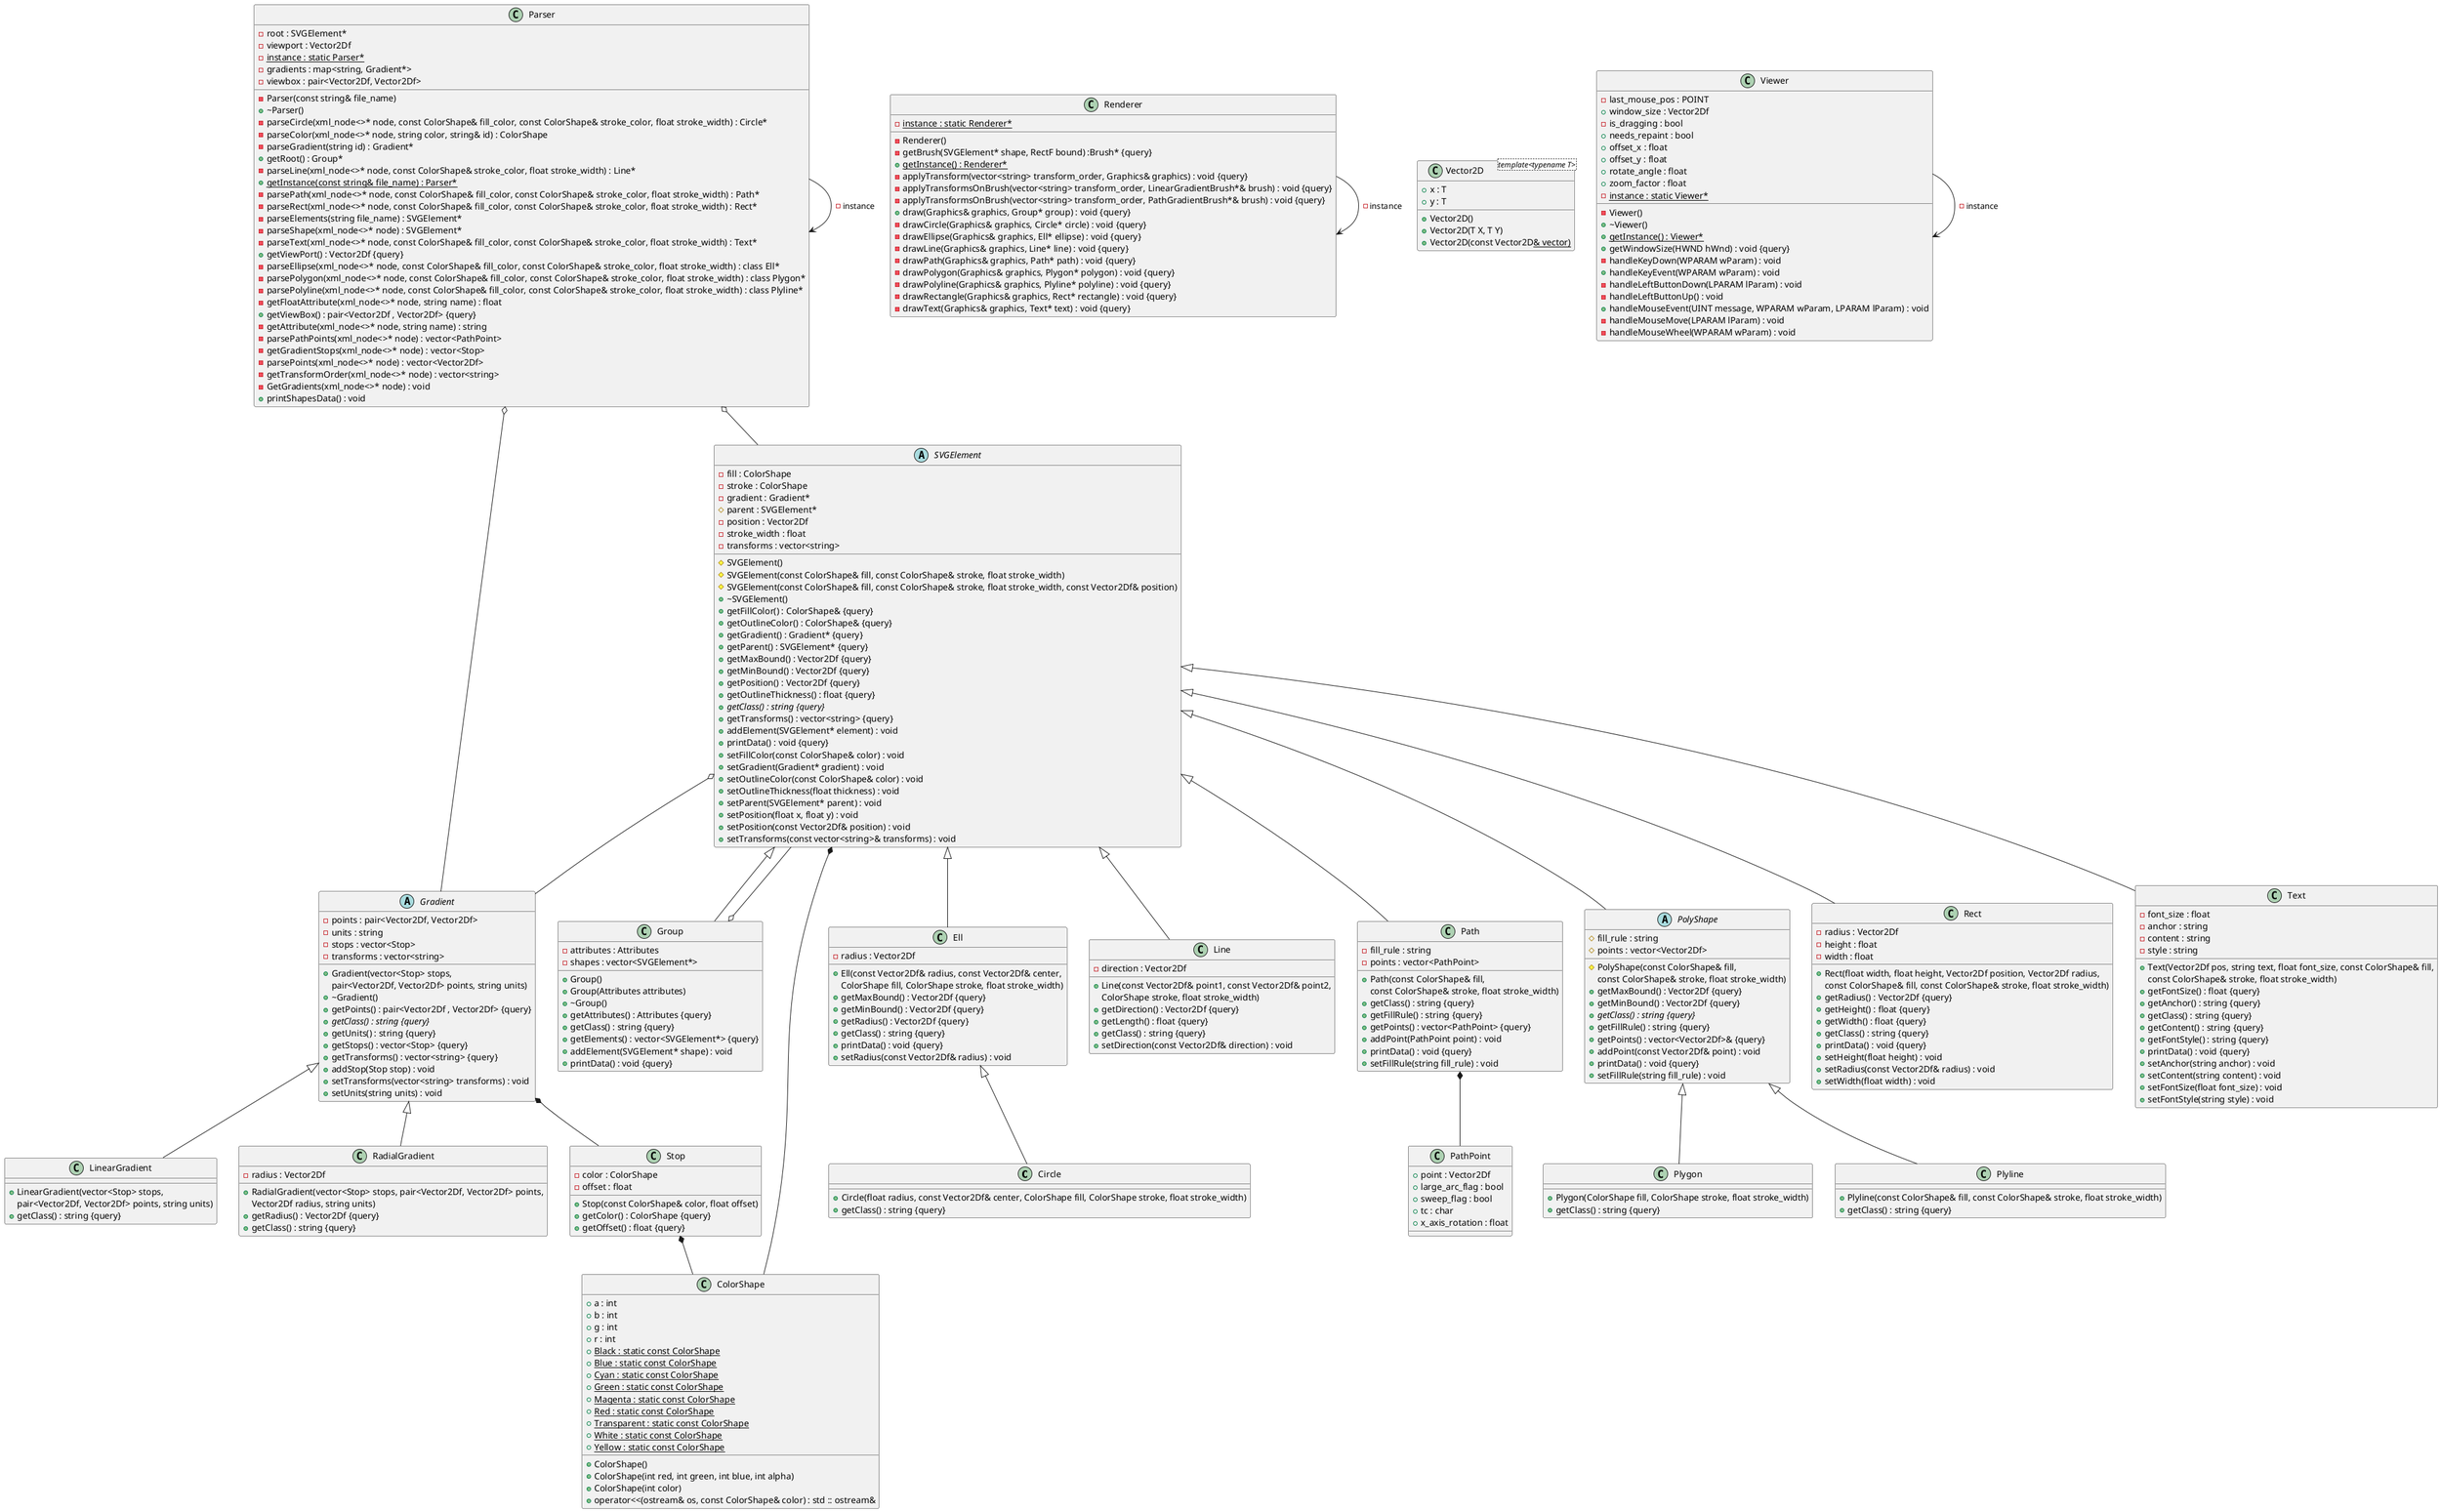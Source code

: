 @startuml





/' Objects '/

class Circle {
	+Circle(float radius, const Vector2Df& center, ColorShape fill, ColorShape stroke, float stroke_width)
	+getClass() : string {query}
}


class ColorShape {
	+ColorShape()
	+ColorShape(int red, int green, int blue, int alpha)
	+ColorShape(int color)
	+a : int
	+b : int
	+g : int
	+r : int
	+{static} Black : static const ColorShape
	+{static} Blue : static const ColorShape
	+{static} Cyan : static const ColorShape
	+{static} Green : static const ColorShape
	+{static} Magenta : static const ColorShape
	+{static} Red : static const ColorShape
	+{static} Transparent : static const ColorShape
	+{static} White : static const ColorShape
	+{static} Yellow : static const ColorShape
	+operator<<(ostream& os, const ColorShape& color) : std :: ostream&
}


class Ell {
	+Ell(const Vector2Df& radius, const Vector2Df& center, 
	ColorShape fill, ColorShape stroke, float stroke_width)
	+getMaxBound() : Vector2Df {query}
	+getMinBound() : Vector2Df {query}
	+getRadius() : Vector2Df {query}
	-radius : Vector2Df
	+getClass() : string {query}
	+printData() : void {query}
	+setRadius(const Vector2Df& radius) : void
}


abstract class Gradient {
	+Gradient(vector<Stop> stops, 
	pair<Vector2Df, Vector2Df> points, string units)
	+~Gradient()
	+getPoints() : pair<Vector2Df , Vector2Df> {query}
	-points : pair<Vector2Df, Vector2Df>
	+{abstract} getClass() : string {query}
	+getUnits() : string {query}
	-units : string
	+getStops() : vector<Stop> {query}
	-stops : vector<Stop>
	+getTransforms() : vector<string> {query}
	-transforms : vector<string>
	+addStop(Stop stop) : void
	+setTransforms(vector<string> transforms) : void
	+setUnits(string units) : void
}


class Group {
	+Group()
	+Group(Attributes attributes)
	+~Group()
	-attributes : Attributes
	+getAttributes() : Attributes {query}
	+getClass() : string {query}
	+getElements() : vector<SVGElement*> {query}
	-shapes : vector<SVGElement*>
	+addElement(SVGElement* shape) : void
	+printData() : void {query}
}


class Line {
	+Line(const Vector2Df& point1, const Vector2Df& point2, 
	ColorShape stroke, float stroke_width)
	-direction : Vector2Df
	+getDirection() : Vector2Df {query}
	+getLength() : float {query}
	+getClass() : string {query}
	+setDirection(const Vector2Df& direction) : void
}


class LinearGradient {
	+LinearGradient(vector<Stop> stops, 
	pair<Vector2Df, Vector2Df> points, string units)
	+getClass() : string {query}
}


class Parser {
	-Parser(const string& file_name)
	+~Parser()
	-parseCircle(xml_node<>* node, const ColorShape& fill_color, const ColorShape& stroke_color, float stroke_width) : Circle*
	-parseColor(xml_node<>* node, string color, string& id) : ColorShape
	-parseGradient(string id) : Gradient*
	+getRoot() : Group*
	-parseLine(xml_node<>* node, const ColorShape& stroke_color, float stroke_width) : Line*
	+{static} getInstance(const string& file_name) : Parser*
	-parsePath(xml_node<>* node, const ColorShape& fill_color, const ColorShape& stroke_color, float stroke_width) : Path*
	-parseRect(xml_node<>* node, const ColorShape& fill_color, const ColorShape& stroke_color, float stroke_width) : Rect*
	-parseElements(string file_name) : SVGElement*
	-parseShape(xml_node<>* node) : SVGElement*
	-root : SVGElement*
	-parseText(xml_node<>* node, const ColorShape& fill_color, const ColorShape& stroke_color, float stroke_width) : Text*
	+getViewPort() : Vector2Df {query}
	-viewport : Vector2Df
	-parseEllipse(xml_node<>* node, const ColorShape& fill_color, const ColorShape& stroke_color, float stroke_width) : class Ell*
	-parsePolygon(xml_node<>* node, const ColorShape& fill_color, const ColorShape& stroke_color, float stroke_width) : class Plygon*
	-parsePolyline(xml_node<>* node, const ColorShape& fill_color, const ColorShape& stroke_color, float stroke_width) : class Plyline*
	-getFloatAttribute(xml_node<>* node, string name) : float
	-{static} instance : static Parser*
	-gradients : map<string, Gradient*>
	+getViewBox() : pair<Vector2Df , Vector2Df> {query}
	-viewbox : pair<Vector2Df, Vector2Df>
	-getAttribute(xml_node<>* node, string name) : string
	-parsePathPoints(xml_node<>* node) : vector<PathPoint>
	-getGradientStops(xml_node<>* node) : vector<Stop>
	-parsePoints(xml_node<>* node) : vector<Vector2Df>
	-getTransformOrder(xml_node<>* node) : vector<string>
	-GetGradients(xml_node<>* node) : void
	+printShapesData() : void
}


class Path {
	+Path(const ColorShape& fill, 
	const ColorShape& stroke, float stroke_width)
	-fill_rule : string
	+getClass() : string {query}
	+getFillRule() : string {query}
	+getPoints() : vector<PathPoint> {query}
	-points : vector<PathPoint>
	+addPoint(PathPoint point) : void
	+printData() : void {query}
	+setFillRule(string fill_rule) : void
}


class Plygon {
	+Plygon(ColorShape fill, ColorShape stroke, float stroke_width)
	+getClass() : string {query}
}


class Plyline {
	+Plyline(const ColorShape& fill, const ColorShape& stroke, float stroke_width)
	+getClass() : string {query}
}


abstract class PolyShape {
	#PolyShape(const ColorShape& fill, 
	const ColorShape& stroke, float stroke_width)
	+getMaxBound() : Vector2Df {query}
	+getMinBound() : Vector2Df {query}
	#fill_rule : string
	+{abstract} getClass() : string {query}
	+getFillRule() : string {query}
	#points : vector<Vector2Df>
	+getPoints() : vector<Vector2Df>& {query}
	+addPoint(const Vector2Df& point) : void
	+printData() : void {query}
	+setFillRule(string fill_rule) : void
}


class RadialGradient {
	+RadialGradient(vector<Stop> stops, pair<Vector2Df, Vector2Df> points, 
	Vector2Df radius, string units)
	+getRadius() : Vector2Df {query}
	-radius : Vector2Df
	+getClass() : string {query}
}


class Rect {
	+Rect(float width, float height, Vector2Df position, Vector2Df radius, 
	const ColorShape& fill, const ColorShape& stroke, float stroke_width)
	+getRadius() : Vector2Df {query}
	-radius : Vector2Df
	+getHeight() : float {query}
	+getWidth() : float {query}
	-height : float
	-width : float
	+getClass() : string {query}
	+printData() : void {query}
	+setHeight(float height) : void
	+setRadius(const Vector2Df& radius) : void
	+setWidth(float width) : void
}


class Renderer {
	-Renderer()
	-getBrush(SVGElement* shape, RectF bound) :Brush* {query}
	+{static} getInstance() : Renderer*
	-{static} instance : static Renderer*
	-applyTransform(vector<string> transform_order, Graphics& graphics) : void {query}
	-applyTransformsOnBrush(vector<string> transform_order, LinearGradientBrush*& brush) : void {query}
	-applyTransformsOnBrush(vector<string> transform_order, PathGradientBrush*& brush) : void {query}
	+draw(Graphics& graphics, Group* group) : void {query}
	-drawCircle(Graphics& graphics, Circle* circle) : void {query}
	-drawEllipse(Graphics& graphics, Ell* ellipse) : void {query}
	-drawLine(Graphics& graphics, Line* line) : void {query}
	-drawPath(Graphics& graphics, Path* path) : void {query}
	-drawPolygon(Graphics& graphics, Plygon* polygon) : void {query}
	-drawPolyline(Graphics& graphics, Plyline* polyline) : void {query}
	-drawRectangle(Graphics& graphics, Rect* rectangle) : void {query}
	-drawText(Graphics& graphics, Text* text) : void {query}
}


abstract class SVGElement {
	#SVGElement()
	#SVGElement(const ColorShape& fill, const ColorShape& stroke, float stroke_width)
	#SVGElement(const ColorShape& fill, const ColorShape& stroke, float stroke_width, const Vector2Df& position)
	+~SVGElement()
	-fill : ColorShape
	-stroke : ColorShape
	+getFillColor() : ColorShape& {query}
	+getOutlineColor() : ColorShape& {query}
	+getGradient() : Gradient* {query}
	-gradient : Gradient*
	+getParent() : SVGElement* {query}
	#parent : SVGElement*
	+getMaxBound() : Vector2Df {query}
	+getMinBound() : Vector2Df {query}
	+getPosition() : Vector2Df {query}
	-position : Vector2Df
	+getOutlineThickness() : float {query}
	-stroke_width : float
	+{abstract} getClass() : string {query}
	+getTransforms() : vector<string> {query}
	-transforms : vector<string>
	+addElement(SVGElement* element) : void
	+printData() : void {query}
	+setFillColor(const ColorShape& color) : void
	+setGradient(Gradient* gradient) : void
	+setOutlineColor(const ColorShape& color) : void
	+setOutlineThickness(float thickness) : void
	+setParent(SVGElement* parent) : void
	+setPosition(float x, float y) : void
	+setPosition(const Vector2Df& position) : void
	+setTransforms(const vector<string>& transforms) : void
}


class Stop {
	+Stop(const ColorShape& color, float offset)
	-color : ColorShape
	+getColor() : ColorShape {query}
	+getOffset() : float {query}
	-offset : float
}


class Text {
	+Text(Vector2Df pos, string text, float font_size, const ColorShape& fill, 
	const ColorShape& stroke, float stroke_width)
	-font_size : float
	+getFontSize() : float {query}
	-anchor : string
	-content : string
	+getAnchor() : string {query}
	+getClass() : string {query}
	+getContent() : string {query}
	+getFontStyle() : string {query}
	-style : string
	+printData() : void {query}
	+setAnchor(string anchor) : void
	+setContent(string content) : void
	+setFontSize(float font_size) : void
	+setFontStyle(string style) : void
}


class Vector2D <template<typename T>> {
	+Vector2D()
	+Vector2D(T X, T Y)
	+Vector2D(const Vector2D<U>& vector)
	+x : T
	+y : T
}


class Viewer {
	-Viewer()
	+~Viewer()
	-last_mouse_pos : POINT
	+window_size : Vector2Df
	+{static} getInstance() : Viewer*
	-is_dragging : bool
	+needs_repaint : bool
	+offset_x : float
	+offset_y : float
	+rotate_angle : float
	+zoom_factor : float
	-{static} instance : static Viewer*
	+getWindowSize(HWND hWnd) : void {query}
	-handleKeyDown(WPARAM wParam) : void
	+handleKeyEvent(WPARAM wParam) : void
	-handleLeftButtonDown(LPARAM lParam) : void
	-handleLeftButtonUp() : void
	+handleMouseEvent(UINT message, WPARAM wParam, LPARAM lParam) : void
	-handleMouseMove(LPARAM lParam) : void
	-handleMouseWheel(WPARAM wParam) : void
}


class PathPoint {
	+point : Vector2Df
	+large_arc_flag : bool
	+sweep_flag : bool
	+tc : char
	+x_axis_rotation : float
}





/' Inheritance relationships '/

.Ell <|-- .Circle


.Gradient <|-- .LinearGradient


.Gradient <|-- .RadialGradient


.PolyShape <|-- .Plygon


.PolyShape <|-- .Plyline


.SVGElement <|-- .Ell


.SVGElement <|-- .Group


.SVGElement <|-- .Line


.SVGElement <|-- .Path


.SVGElement <|-- .PolyShape


.SVGElement <|-- .Rect


.SVGElement <|-- .Text





/' Aggregation relationships '/

.Gradient *-- .Stop


.Group o-- .SVGElement


.Parser o-- .Gradient


.Parser --> .Parser : -instance


.Parser o-- .SVGElement


.Path *-- .PathPoint


.Renderer --> .Renderer : -instance


.SVGElement *-- .ColorShape


.SVGElement o-- .Gradient

.Stop *-- .ColorShape


.Viewer --> .Viewer : -instance






/' Nested objects '/



@enduml
